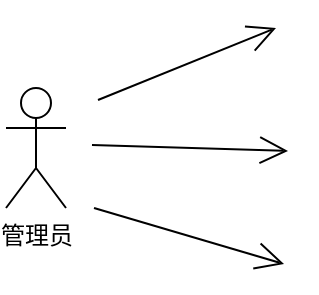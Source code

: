 <mxfile version="21.3.0" type="github">
  <diagram name="第 1 页" id="lcBI9wg8qsZxep6ZhU1a">
    <mxGraphModel dx="628" dy="321" grid="0" gridSize="10" guides="1" tooltips="1" connect="1" arrows="1" fold="1" page="1" pageScale="1" pageWidth="1169" pageHeight="827" math="0" shadow="0">
      <root>
        <mxCell id="0" />
        <mxCell id="1" parent="0" />
        <mxCell id="qL0ZNJY26akNSgKfBVuH-3" value="管理员" style="shape=umlActor;verticalLabelPosition=bottom;verticalAlign=top;html=1;" parent="1" vertex="1">
          <mxGeometry x="274" y="286" width="30" height="60" as="geometry" />
        </mxCell>
        <mxCell id="qL0ZNJY26akNSgKfBVuH-5" value="" style="endArrow=open;endFill=1;endSize=12;html=1;rounded=0;" parent="1" edge="1">
          <mxGeometry width="160" relative="1" as="geometry">
            <mxPoint x="320" y="292" as="sourcePoint" />
            <mxPoint x="409" y="256" as="targetPoint" />
          </mxGeometry>
        </mxCell>
        <mxCell id="qL0ZNJY26akNSgKfBVuH-6" value="" style="endArrow=open;endFill=1;endSize=12;html=1;rounded=0;" parent="1" edge="1">
          <mxGeometry width="160" relative="1" as="geometry">
            <mxPoint x="317" y="314.5" as="sourcePoint" />
            <mxPoint x="415" y="317.5" as="targetPoint" />
          </mxGeometry>
        </mxCell>
        <mxCell id="qL0ZNJY26akNSgKfBVuH-7" value="" style="endArrow=open;endFill=1;endSize=12;html=1;rounded=0;" parent="1" edge="1">
          <mxGeometry width="160" relative="1" as="geometry">
            <mxPoint x="318" y="346" as="sourcePoint" />
            <mxPoint x="413" y="374" as="targetPoint" />
          </mxGeometry>
        </mxCell>
      </root>
    </mxGraphModel>
  </diagram>
</mxfile>

